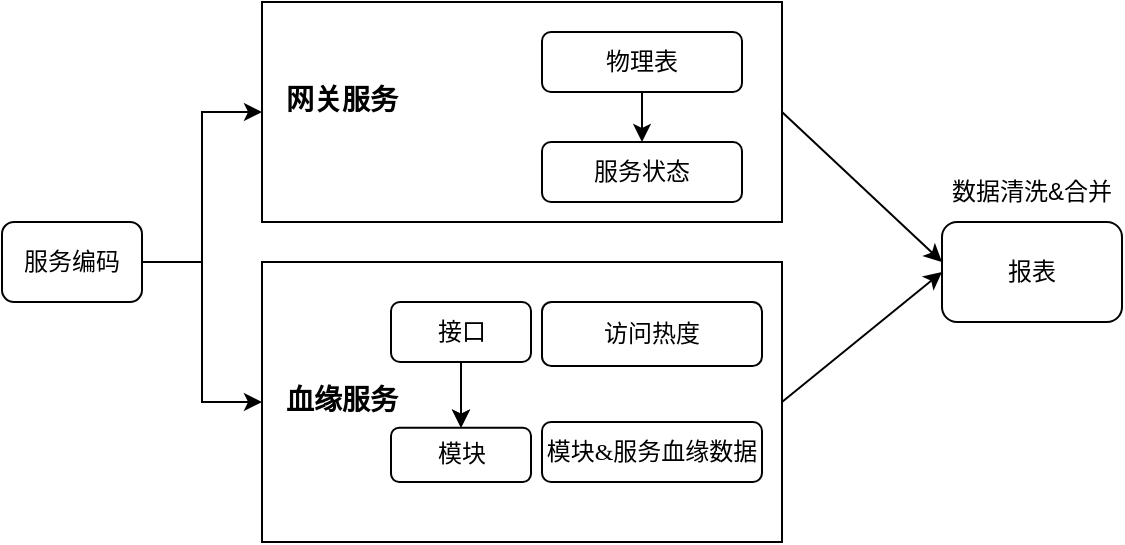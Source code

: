 <mxfile version="21.0.2" type="github">
  <diagram name="第 1 页" id="QqnSfi7Ya7M0dYYR_4Zv">
    <mxGraphModel dx="797" dy="428" grid="1" gridSize="10" guides="1" tooltips="1" connect="1" arrows="1" fold="1" page="1" pageScale="1" pageWidth="827" pageHeight="1169" math="0" shadow="0">
      <root>
        <mxCell id="0" />
        <mxCell id="1" parent="0" />
        <mxCell id="un65Aq28Jv2RrzTGQJQ4-2" value="" style="rounded=0;whiteSpace=wrap;html=1;fontFamily=微软雅黑;" parent="1" diagramCategory="general" diagramName="Rectangle" vertex="1">
          <mxGeometry x="330" y="200" width="260" height="140" as="geometry" />
        </mxCell>
        <mxCell id="un65Aq28Jv2RrzTGQJQ4-3" value="模块&amp;amp;服务血缘数据" style="rounded=1;whiteSpace=wrap;html=1;fontFamily=微软雅黑;" parent="1" diagramCategory="general" diagramName="RoundedRectangle" vertex="1">
          <mxGeometry x="470" y="280" width="110" height="30" as="geometry" />
        </mxCell>
        <mxCell id="un65Aq28Jv2RrzTGQJQ4-4" value="&lt;font style=&quot;font-size: 14px;&quot;&gt;&lt;b&gt;血缘服务&lt;/b&gt;&lt;/font&gt;" style="text;html=1;strokeColor=none;fillColor=none;align=center;verticalAlign=middle;whiteSpace=wrap;rounded=0;fontFamily=微软雅黑;" parent="1" diagramCategory="general" diagramName="text" vertex="1">
          <mxGeometry x="340" y="260" width="60" height="20" as="geometry" />
        </mxCell>
        <mxCell id="un65Aq28Jv2RrzTGQJQ4-5" style="edgeStyle=orthogonalEdgeStyle;rounded=0;orthogonalLoop=1;jettySize=auto;html=1;exitX=1;exitY=0.5;exitDx=0;exitDy=0;fontFamily=微软雅黑;" parent="1" source="un65Aq28Jv2RrzTGQJQ4-7" target="un65Aq28Jv2RrzTGQJQ4-2" edge="1">
          <mxGeometry relative="1" as="geometry" />
        </mxCell>
        <mxCell id="un65Aq28Jv2RrzTGQJQ4-6" style="edgeStyle=orthogonalEdgeStyle;rounded=0;orthogonalLoop=1;jettySize=auto;html=1;exitX=1;exitY=0.5;exitDx=0;exitDy=0;fontFamily=微软雅黑;" parent="1" source="un65Aq28Jv2RrzTGQJQ4-7" target="un65Aq28Jv2RrzTGQJQ4-9" edge="1">
          <mxGeometry relative="1" as="geometry" />
        </mxCell>
        <mxCell id="un65Aq28Jv2RrzTGQJQ4-7" value="服务编码" style="rounded=1;whiteSpace=wrap;html=1;fontFamily=微软雅黑;" parent="1" diagramCategory="general" diagramName="RoundedRectangle" vertex="1">
          <mxGeometry x="200" y="180" width="70" height="40" as="geometry" />
        </mxCell>
        <mxCell id="un65Aq28Jv2RrzTGQJQ4-9" value="" style="rounded=0;whiteSpace=wrap;html=1;fontFamily=微软雅黑;" parent="1" diagramCategory="general" diagramName="Rectangle" vertex="1">
          <mxGeometry x="330" y="70" width="260" height="110" as="geometry" />
        </mxCell>
        <mxCell id="un65Aq28Jv2RrzTGQJQ4-10" value="&lt;b&gt;&lt;font style=&quot;font-size: 14px;&quot;&gt;网关服务&lt;/font&gt;&lt;/b&gt;" style="text;html=1;strokeColor=none;fillColor=none;align=center;verticalAlign=middle;whiteSpace=wrap;rounded=0;fontFamily=微软雅黑;" parent="1" diagramCategory="general" diagramName="text" vertex="1">
          <mxGeometry x="340" y="110" width="60" height="20" as="geometry" />
        </mxCell>
        <mxCell id="un65Aq28Jv2RrzTGQJQ4-11" value="服务状态" style="rounded=1;whiteSpace=wrap;html=1;fontFamily=微软雅黑;" parent="1" diagramCategory="general" diagramName="RoundedRectangle" vertex="1">
          <mxGeometry x="470" y="140" width="100" height="30" as="geometry" />
        </mxCell>
        <mxCell id="un65Aq28Jv2RrzTGQJQ4-14" value="报表" style="rounded=1;whiteSpace=wrap;html=1;fontFamily=微软雅黑;" parent="1" diagramCategory="general" diagramName="RoundedRectangle" vertex="1">
          <mxGeometry x="670" y="180" width="90" height="50" as="geometry" />
        </mxCell>
        <mxCell id="un65Aq28Jv2RrzTGQJQ4-16" value="访问热度" style="rounded=1;whiteSpace=wrap;html=1;fontFamily=微软雅黑;" parent="1" diagramCategory="general" diagramName="RoundedRectangle" vertex="1">
          <mxGeometry x="470" y="220" width="110" height="32" as="geometry" />
        </mxCell>
        <mxCell id="un65Aq28Jv2RrzTGQJQ4-17" value="" style="group;fontFamily=微软雅黑;" parent="1" connectable="0" vertex="1">
          <mxGeometry x="380" y="230" width="99" height="110" as="geometry" />
        </mxCell>
        <mxCell id="un65Aq28Jv2RrzTGQJQ4-26" value="" style="edgeStyle=orthogonalEdgeStyle;rounded=0;orthogonalLoop=1;jettySize=auto;html=1;fontFamily=微软雅黑;" parent="un65Aq28Jv2RrzTGQJQ4-17" source="un65Aq28Jv2RrzTGQJQ4-18" target="un65Aq28Jv2RrzTGQJQ4-19" edge="1">
          <mxGeometry relative="1" as="geometry" />
        </mxCell>
        <mxCell id="un65Aq28Jv2RrzTGQJQ4-18" value="接口" style="rounded=1;whiteSpace=wrap;html=1;fontFamily=微软雅黑;" parent="un65Aq28Jv2RrzTGQJQ4-17" diagramCategory="general" diagramName="RoundedRectangle" vertex="1">
          <mxGeometry x="14.5" y="-10" width="70" height="30" as="geometry" />
        </mxCell>
        <mxCell id="un65Aq28Jv2RrzTGQJQ4-19" value="模块" style="rounded=1;whiteSpace=wrap;html=1;fontFamily=微软雅黑;" parent="un65Aq28Jv2RrzTGQJQ4-17" diagramCategory="general" diagramName="RoundedRectangle" vertex="1">
          <mxGeometry x="14.5" y="52.86" width="70" height="27.14" as="geometry" />
        </mxCell>
        <mxCell id="un65Aq28Jv2RrzTGQJQ4-20" style="edgeStyle=orthogonalEdgeStyle;rounded=0;orthogonalLoop=1;jettySize=auto;html=1;exitX=0.5;exitY=1;exitDx=0;exitDy=0;fontFamily=微软雅黑;" parent="un65Aq28Jv2RrzTGQJQ4-17" source="un65Aq28Jv2RrzTGQJQ4-18" target="un65Aq28Jv2RrzTGQJQ4-19" edge="1">
          <mxGeometry relative="1" as="geometry" />
        </mxCell>
        <mxCell id="un65Aq28Jv2RrzTGQJQ4-24" style="edgeStyle=orthogonalEdgeStyle;rounded=0;orthogonalLoop=1;jettySize=auto;html=1;exitX=0.5;exitY=1;exitDx=0;exitDy=0;entryX=0.5;entryY=0;entryDx=0;entryDy=0;fontFamily=微软雅黑;" parent="1" source="un65Aq28Jv2RrzTGQJQ4-22" target="un65Aq28Jv2RrzTGQJQ4-11" edge="1">
          <mxGeometry relative="1" as="geometry" />
        </mxCell>
        <mxCell id="un65Aq28Jv2RrzTGQJQ4-22" value="物理表" style="rounded=1;whiteSpace=wrap;html=1;fontFamily=微软雅黑;" parent="1" diagramCategory="general" diagramName="RoundedRectangle" vertex="1">
          <mxGeometry x="470" y="85" width="100" height="30" as="geometry" />
        </mxCell>
        <mxCell id="fBbLwjD21pBMDfrYCW_J-2" value="" style="endArrow=classic;html=1;rounded=0;exitX=1;exitY=0.5;exitDx=0;exitDy=0;" edge="1" parent="1" source="un65Aq28Jv2RrzTGQJQ4-9">
          <mxGeometry width="50" height="50" relative="1" as="geometry">
            <mxPoint x="590" y="150" as="sourcePoint" />
            <mxPoint x="670" y="200" as="targetPoint" />
          </mxGeometry>
        </mxCell>
        <mxCell id="fBbLwjD21pBMDfrYCW_J-3" value="" style="endArrow=classic;html=1;rounded=0;exitX=1;exitY=0.5;exitDx=0;exitDy=0;entryX=0;entryY=0.5;entryDx=0;entryDy=0;" edge="1" parent="1" source="un65Aq28Jv2RrzTGQJQ4-2" target="un65Aq28Jv2RrzTGQJQ4-14">
          <mxGeometry width="50" height="50" relative="1" as="geometry">
            <mxPoint x="600" y="160" as="sourcePoint" />
            <mxPoint x="680" y="210" as="targetPoint" />
          </mxGeometry>
        </mxCell>
        <mxCell id="fBbLwjD21pBMDfrYCW_J-4" value="数据清洗&amp;amp;合并" style="text;html=1;strokeColor=none;fillColor=none;align=center;verticalAlign=middle;whiteSpace=wrap;rounded=0;" vertex="1" parent="1">
          <mxGeometry x="670" y="150" width="90" height="30" as="geometry" />
        </mxCell>
      </root>
    </mxGraphModel>
  </diagram>
</mxfile>
